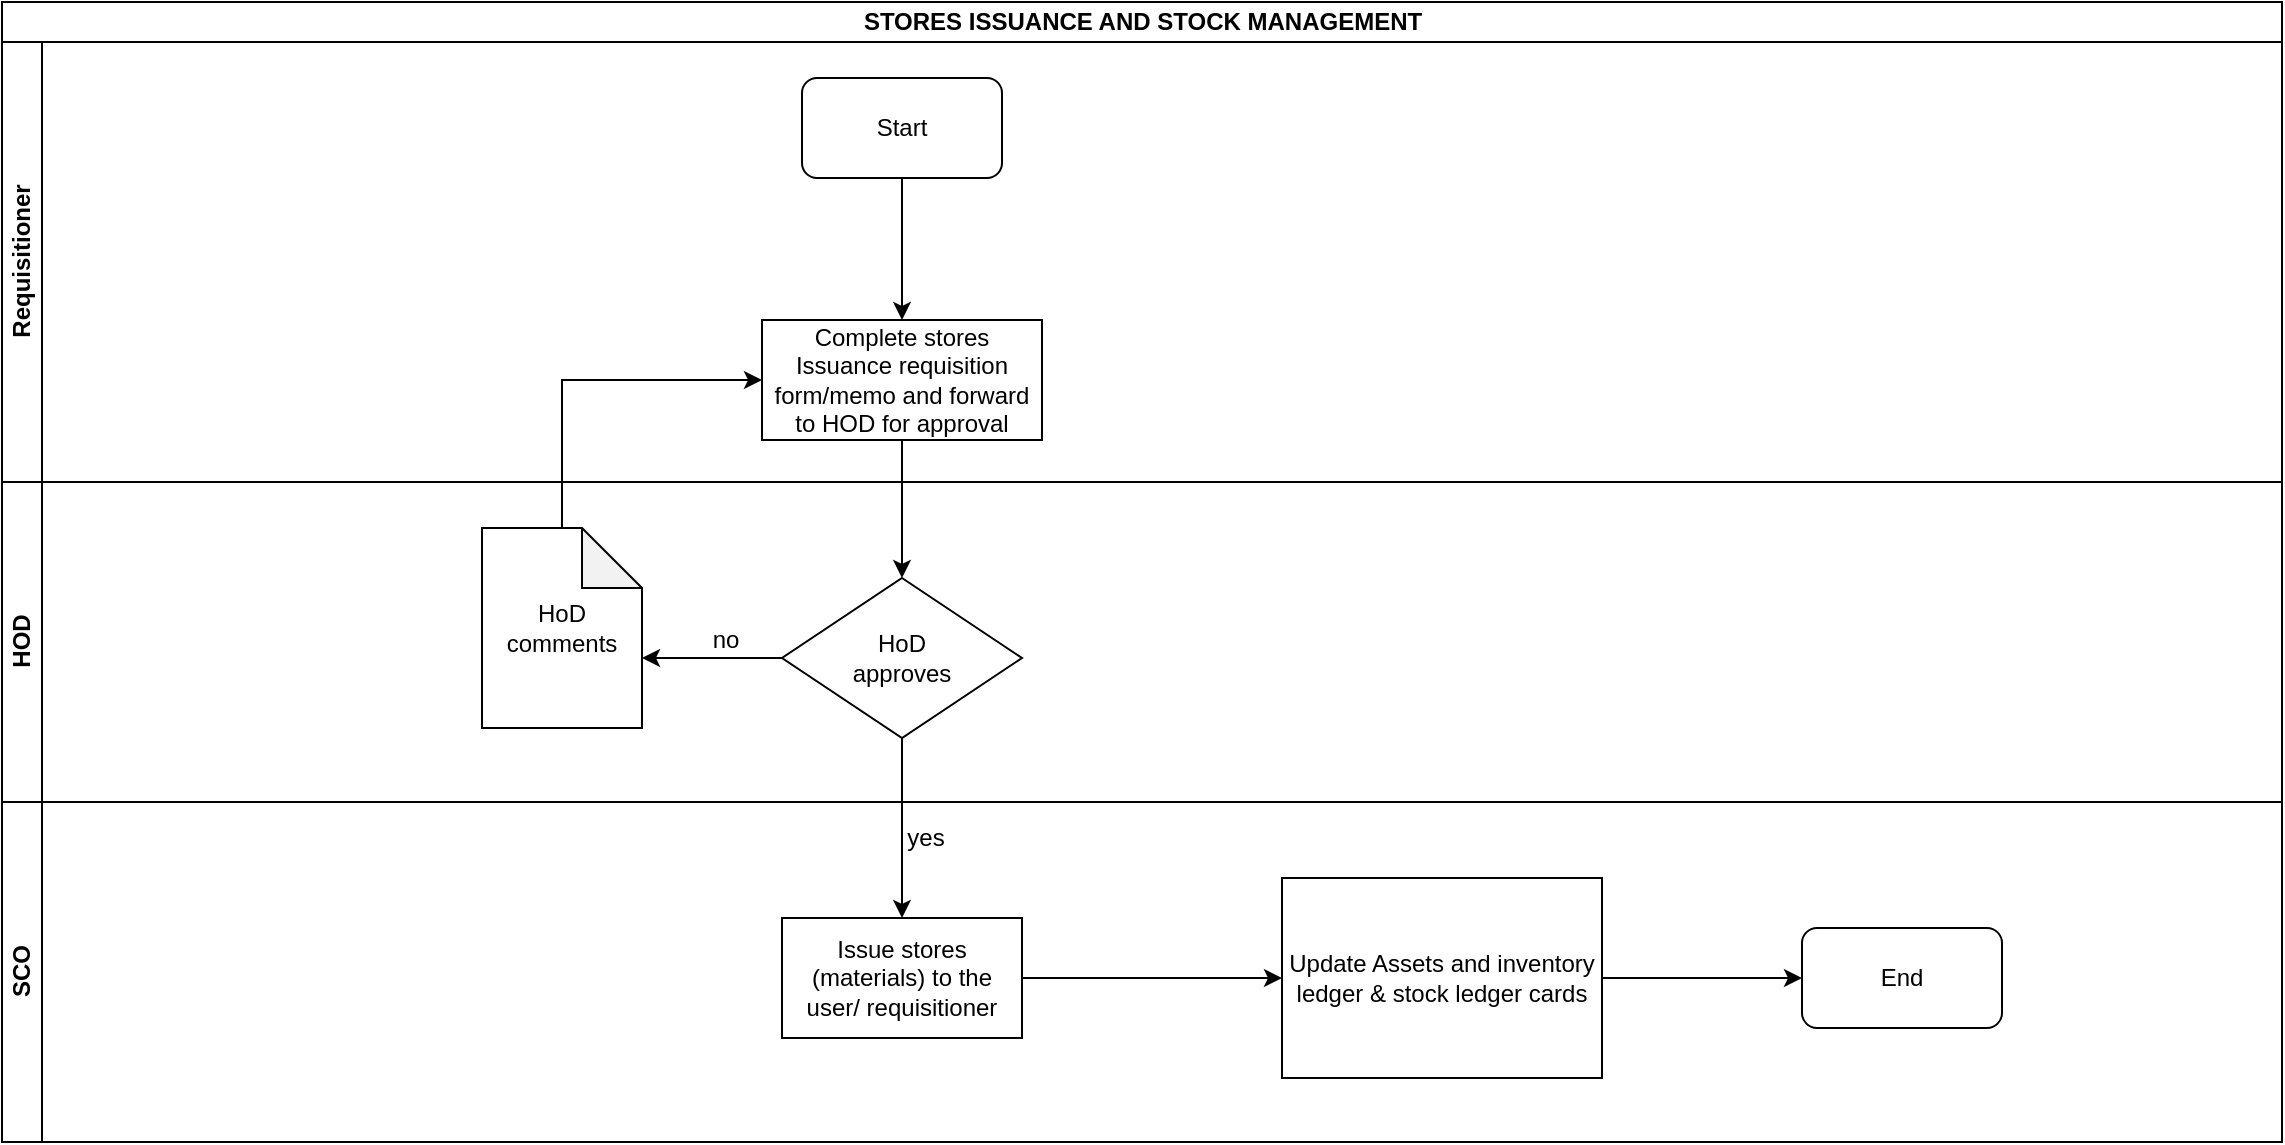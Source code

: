 <mxfile version="14.0.0" type="github">
  <diagram id="S4Uia43EBDRpgAlrZEA6" name="Page-1">
    <mxGraphModel dx="1038" dy="547" grid="1" gridSize="10" guides="1" tooltips="1" connect="1" arrows="1" fold="1" page="1" pageScale="1" pageWidth="1169" pageHeight="827" math="0" shadow="0">
      <root>
        <mxCell id="0" />
        <mxCell id="1" parent="0" />
        <mxCell id="y0d2bBMfzTaO-x5zJVde-1" value="STORES ISSUANCE AND STOCK MANAGEMENT" style="swimlane;html=1;childLayout=stackLayout;resizeParent=1;resizeParentMax=0;horizontal=1;startSize=20;horizontalStack=0;" vertex="1" parent="1">
          <mxGeometry x="20" y="20" width="1140" height="570" as="geometry" />
        </mxCell>
        <mxCell id="y0d2bBMfzTaO-x5zJVde-2" value="" style="edgeStyle=orthogonalEdgeStyle;rounded=0;orthogonalLoop=1;jettySize=auto;html=1;" edge="1" parent="y0d2bBMfzTaO-x5zJVde-1" source="y0d2bBMfzTaO-x5zJVde-7" target="y0d2bBMfzTaO-x5zJVde-10">
          <mxGeometry relative="1" as="geometry">
            <mxPoint x="450" y="299" as="targetPoint" />
          </mxGeometry>
        </mxCell>
        <mxCell id="y0d2bBMfzTaO-x5zJVde-3" value="" style="edgeStyle=orthogonalEdgeStyle;rounded=0;orthogonalLoop=1;jettySize=auto;html=1;entryX=0;entryY=0.5;entryDx=0;entryDy=0;" edge="1" parent="y0d2bBMfzTaO-x5zJVde-1" source="y0d2bBMfzTaO-x5zJVde-11" target="y0d2bBMfzTaO-x5zJVde-7">
          <mxGeometry relative="1" as="geometry">
            <mxPoint x="280" y="163" as="targetPoint" />
            <Array as="points">
              <mxPoint x="280" y="189" />
            </Array>
          </mxGeometry>
        </mxCell>
        <mxCell id="y0d2bBMfzTaO-x5zJVde-4" value="" style="edgeStyle=orthogonalEdgeStyle;rounded=0;orthogonalLoop=1;jettySize=auto;html=1;" edge="1" parent="y0d2bBMfzTaO-x5zJVde-1" source="y0d2bBMfzTaO-x5zJVde-10" target="y0d2bBMfzTaO-x5zJVde-15">
          <mxGeometry relative="1" as="geometry" />
        </mxCell>
        <mxCell id="y0d2bBMfzTaO-x5zJVde-5" value="Requisitioner" style="swimlane;html=1;startSize=20;horizontal=0;" vertex="1" parent="y0d2bBMfzTaO-x5zJVde-1">
          <mxGeometry y="20" width="1140" height="220" as="geometry" />
        </mxCell>
        <mxCell id="y0d2bBMfzTaO-x5zJVde-6" value="Start" style="rounded=1;whiteSpace=wrap;html=1;" vertex="1" parent="y0d2bBMfzTaO-x5zJVde-5">
          <mxGeometry x="400" y="18" width="100" height="50" as="geometry" />
        </mxCell>
        <mxCell id="y0d2bBMfzTaO-x5zJVde-7" value="Complete stores Issuance requisition form/memo and forward to HOD for approval" style="rounded=0;whiteSpace=wrap;html=1;" vertex="1" parent="y0d2bBMfzTaO-x5zJVde-5">
          <mxGeometry x="380" y="139" width="140" height="60" as="geometry" />
        </mxCell>
        <mxCell id="y0d2bBMfzTaO-x5zJVde-8" value="" style="edgeStyle=orthogonalEdgeStyle;rounded=0;orthogonalLoop=1;jettySize=auto;html=1;entryX=0.5;entryY=0;entryDx=0;entryDy=0;" edge="1" parent="y0d2bBMfzTaO-x5zJVde-5" source="y0d2bBMfzTaO-x5zJVde-6" target="y0d2bBMfzTaO-x5zJVde-7">
          <mxGeometry relative="1" as="geometry">
            <mxPoint x="450" y="143" as="targetPoint" />
          </mxGeometry>
        </mxCell>
        <mxCell id="y0d2bBMfzTaO-x5zJVde-9" value="HOD" style="swimlane;html=1;startSize=20;horizontal=0;" vertex="1" parent="y0d2bBMfzTaO-x5zJVde-1">
          <mxGeometry y="240" width="1140" height="160" as="geometry" />
        </mxCell>
        <mxCell id="y0d2bBMfzTaO-x5zJVde-10" value="&lt;div&gt;HoD&lt;br&gt;&lt;/div&gt;&lt;div&gt;approves&lt;/div&gt;" style="rhombus;whiteSpace=wrap;html=1;" vertex="1" parent="y0d2bBMfzTaO-x5zJVde-9">
          <mxGeometry x="390" y="48" width="120" height="80" as="geometry" />
        </mxCell>
        <mxCell id="y0d2bBMfzTaO-x5zJVde-11" value="HoD comments" style="shape=note;whiteSpace=wrap;html=1;backgroundOutline=1;darkOpacity=0.05;" vertex="1" parent="y0d2bBMfzTaO-x5zJVde-9">
          <mxGeometry x="240" y="23" width="80" height="100" as="geometry" />
        </mxCell>
        <mxCell id="y0d2bBMfzTaO-x5zJVde-12" value="" style="edgeStyle=orthogonalEdgeStyle;rounded=0;orthogonalLoop=1;jettySize=auto;html=1;entryX=0;entryY=0;entryDx=80;entryDy=65;entryPerimeter=0;" edge="1" parent="y0d2bBMfzTaO-x5zJVde-9" source="y0d2bBMfzTaO-x5zJVde-10" target="y0d2bBMfzTaO-x5zJVde-11">
          <mxGeometry relative="1" as="geometry">
            <mxPoint x="310" y="88" as="targetPoint" />
          </mxGeometry>
        </mxCell>
        <mxCell id="y0d2bBMfzTaO-x5zJVde-13" value="no" style="text;html=1;strokeColor=none;fillColor=none;align=center;verticalAlign=middle;whiteSpace=wrap;rounded=0;" vertex="1" parent="y0d2bBMfzTaO-x5zJVde-9">
          <mxGeometry x="342" y="69" width="40" height="20" as="geometry" />
        </mxCell>
        <mxCell id="y0d2bBMfzTaO-x5zJVde-14" value="SCO" style="swimlane;html=1;startSize=20;horizontal=0;" vertex="1" parent="y0d2bBMfzTaO-x5zJVde-1">
          <mxGeometry y="400" width="1140" height="170" as="geometry" />
        </mxCell>
        <mxCell id="y0d2bBMfzTaO-x5zJVde-15" value="Issue stores (materials) to the user/ requisitioner" style="whiteSpace=wrap;html=1;" vertex="1" parent="y0d2bBMfzTaO-x5zJVde-14">
          <mxGeometry x="390" y="58" width="120" height="60" as="geometry" />
        </mxCell>
        <mxCell id="y0d2bBMfzTaO-x5zJVde-16" value="yes" style="text;html=1;strokeColor=none;fillColor=none;align=center;verticalAlign=middle;whiteSpace=wrap;rounded=0;" vertex="1" parent="y0d2bBMfzTaO-x5zJVde-14">
          <mxGeometry x="442" y="8" width="40" height="20" as="geometry" />
        </mxCell>
        <mxCell id="y0d2bBMfzTaO-x5zJVde-17" value="Update Assets and inventory ledger &amp;amp; stock ledger cards" style="whiteSpace=wrap;html=1;" vertex="1" parent="y0d2bBMfzTaO-x5zJVde-14">
          <mxGeometry x="640" y="38" width="160" height="100" as="geometry" />
        </mxCell>
        <mxCell id="y0d2bBMfzTaO-x5zJVde-18" value="" style="edgeStyle=orthogonalEdgeStyle;rounded=0;orthogonalLoop=1;jettySize=auto;html=1;" edge="1" parent="y0d2bBMfzTaO-x5zJVde-14" source="y0d2bBMfzTaO-x5zJVde-15" target="y0d2bBMfzTaO-x5zJVde-17">
          <mxGeometry relative="1" as="geometry" />
        </mxCell>
        <mxCell id="y0d2bBMfzTaO-x5zJVde-19" value="End" style="rounded=1;whiteSpace=wrap;html=1;" vertex="1" parent="y0d2bBMfzTaO-x5zJVde-14">
          <mxGeometry x="900" y="63" width="100" height="50" as="geometry" />
        </mxCell>
        <mxCell id="y0d2bBMfzTaO-x5zJVde-20" value="" style="edgeStyle=orthogonalEdgeStyle;rounded=0;orthogonalLoop=1;jettySize=auto;html=1;entryX=0;entryY=0.5;entryDx=0;entryDy=0;" edge="1" parent="y0d2bBMfzTaO-x5zJVde-14" source="y0d2bBMfzTaO-x5zJVde-17" target="y0d2bBMfzTaO-x5zJVde-19">
          <mxGeometry relative="1" as="geometry">
            <mxPoint x="900" y="88" as="targetPoint" />
          </mxGeometry>
        </mxCell>
      </root>
    </mxGraphModel>
  </diagram>
</mxfile>
